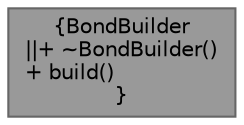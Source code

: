 digraph "BondBuilder"
{
 // INTERACTIVE_SVG=YES
 // LATEX_PDF_SIZE
  bgcolor="transparent";
  edge [fontname=Helvetica,fontsize=10,labelfontname=Helvetica,labelfontsize=10];
  node [fontname=Helvetica,fontsize=10,shape=box,height=0.2,width=0.4];
  Node1 [label="{BondBuilder\n||+ ~BondBuilder()\l+ build()\l}",height=0.2,width=0.4,color="gray40", fillcolor="grey60", style="filled", fontcolor="black",tooltip="Bond Factory that builds bonds from reference data."];
}

